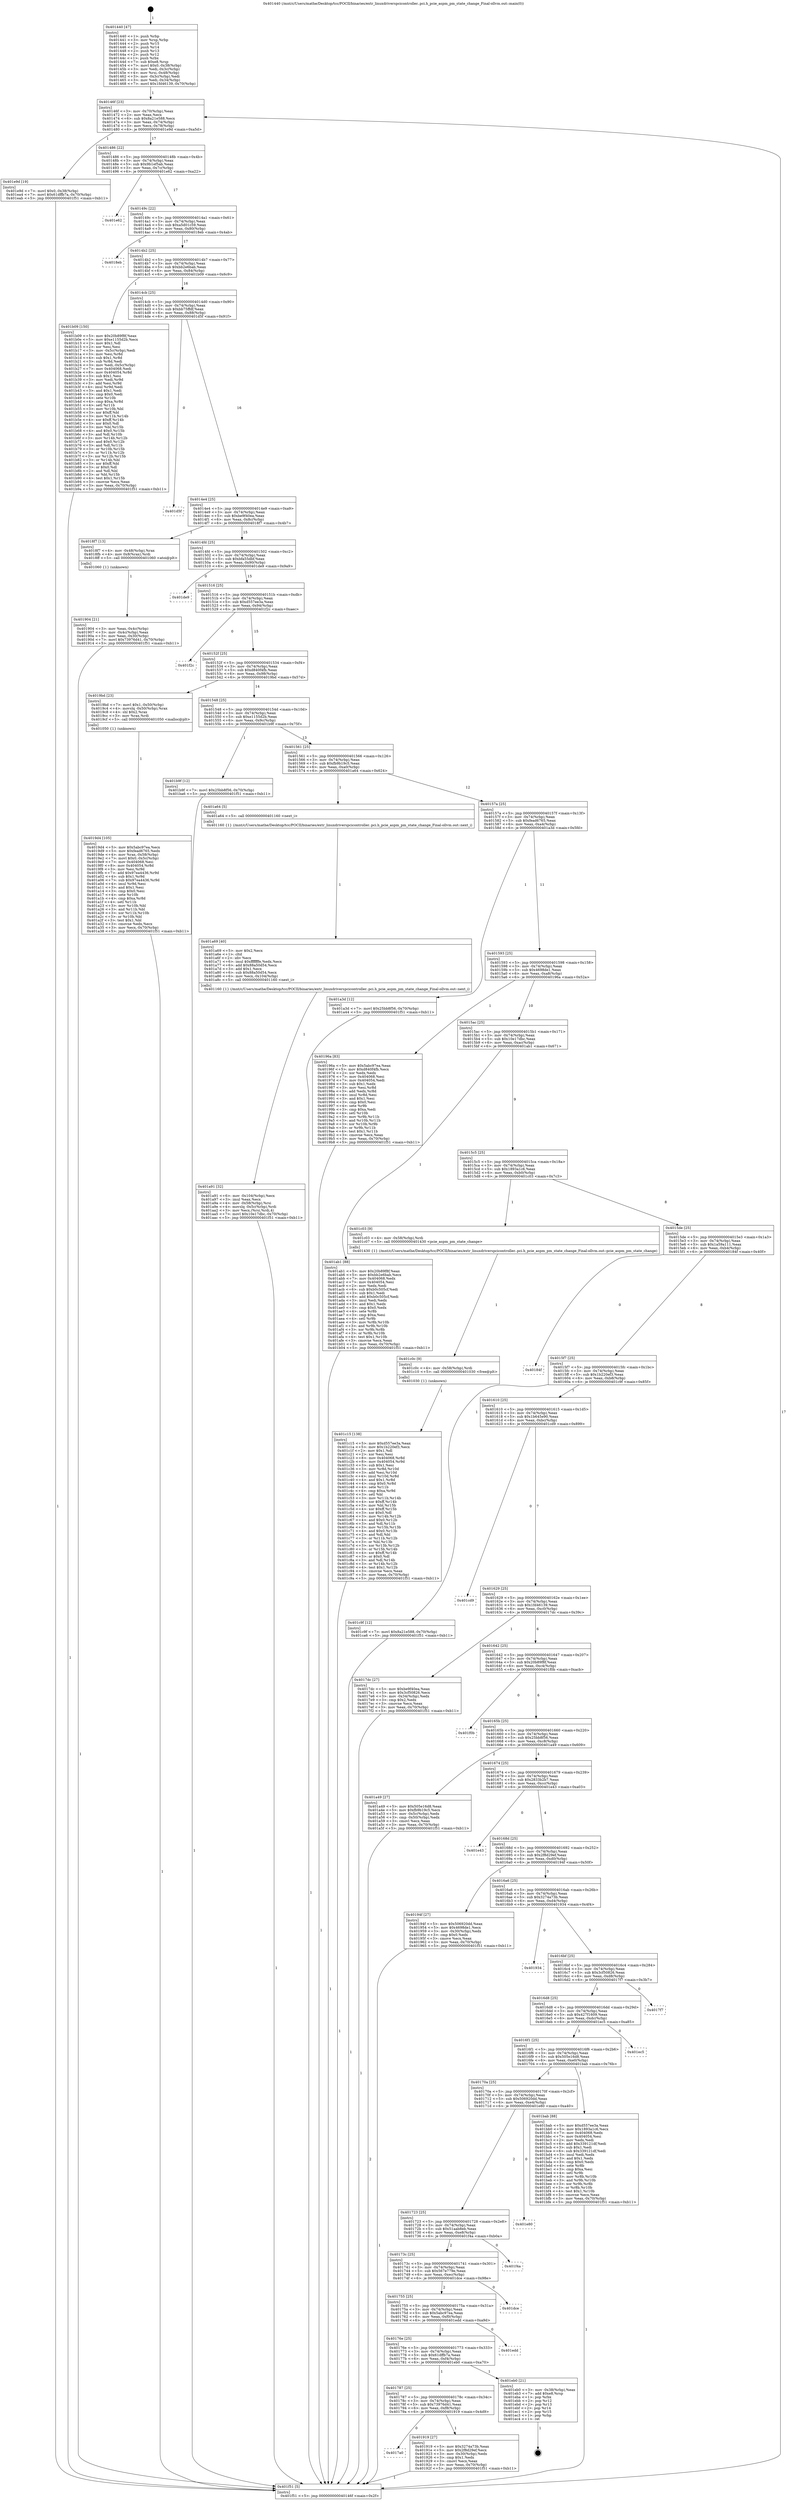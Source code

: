 digraph "0x401440" {
  label = "0x401440 (/mnt/c/Users/mathe/Desktop/tcc/POCII/binaries/extr_linuxdriverspcicontroller..pci.h_pcie_aspm_pm_state_change_Final-ollvm.out::main(0))"
  labelloc = "t"
  node[shape=record]

  Entry [label="",width=0.3,height=0.3,shape=circle,fillcolor=black,style=filled]
  "0x40146f" [label="{
     0x40146f [23]\l
     | [instrs]\l
     &nbsp;&nbsp;0x40146f \<+3\>: mov -0x70(%rbp),%eax\l
     &nbsp;&nbsp;0x401472 \<+2\>: mov %eax,%ecx\l
     &nbsp;&nbsp;0x401474 \<+6\>: sub $0x8a21e588,%ecx\l
     &nbsp;&nbsp;0x40147a \<+3\>: mov %eax,-0x74(%rbp)\l
     &nbsp;&nbsp;0x40147d \<+3\>: mov %ecx,-0x78(%rbp)\l
     &nbsp;&nbsp;0x401480 \<+6\>: je 0000000000401e9d \<main+0xa5d\>\l
  }"]
  "0x401e9d" [label="{
     0x401e9d [19]\l
     | [instrs]\l
     &nbsp;&nbsp;0x401e9d \<+7\>: movl $0x0,-0x38(%rbp)\l
     &nbsp;&nbsp;0x401ea4 \<+7\>: movl $0x61dffb7a,-0x70(%rbp)\l
     &nbsp;&nbsp;0x401eab \<+5\>: jmp 0000000000401f51 \<main+0xb11\>\l
  }"]
  "0x401486" [label="{
     0x401486 [22]\l
     | [instrs]\l
     &nbsp;&nbsp;0x401486 \<+5\>: jmp 000000000040148b \<main+0x4b\>\l
     &nbsp;&nbsp;0x40148b \<+3\>: mov -0x74(%rbp),%eax\l
     &nbsp;&nbsp;0x40148e \<+5\>: sub $0x9b1ef5ab,%eax\l
     &nbsp;&nbsp;0x401493 \<+3\>: mov %eax,-0x7c(%rbp)\l
     &nbsp;&nbsp;0x401496 \<+6\>: je 0000000000401e62 \<main+0xa22\>\l
  }"]
  Exit [label="",width=0.3,height=0.3,shape=circle,fillcolor=black,style=filled,peripheries=2]
  "0x401e62" [label="{
     0x401e62\l
  }", style=dashed]
  "0x40149c" [label="{
     0x40149c [22]\l
     | [instrs]\l
     &nbsp;&nbsp;0x40149c \<+5\>: jmp 00000000004014a1 \<main+0x61\>\l
     &nbsp;&nbsp;0x4014a1 \<+3\>: mov -0x74(%rbp),%eax\l
     &nbsp;&nbsp;0x4014a4 \<+5\>: sub $0xa5d01c59,%eax\l
     &nbsp;&nbsp;0x4014a9 \<+3\>: mov %eax,-0x80(%rbp)\l
     &nbsp;&nbsp;0x4014ac \<+6\>: je 00000000004018eb \<main+0x4ab\>\l
  }"]
  "0x401c15" [label="{
     0x401c15 [138]\l
     | [instrs]\l
     &nbsp;&nbsp;0x401c15 \<+5\>: mov $0xd557ee3a,%eax\l
     &nbsp;&nbsp;0x401c1a \<+5\>: mov $0x1b220ef3,%ecx\l
     &nbsp;&nbsp;0x401c1f \<+2\>: mov $0x1,%dl\l
     &nbsp;&nbsp;0x401c21 \<+2\>: xor %esi,%esi\l
     &nbsp;&nbsp;0x401c23 \<+8\>: mov 0x404068,%r8d\l
     &nbsp;&nbsp;0x401c2b \<+8\>: mov 0x404054,%r9d\l
     &nbsp;&nbsp;0x401c33 \<+3\>: sub $0x1,%esi\l
     &nbsp;&nbsp;0x401c36 \<+3\>: mov %r8d,%r10d\l
     &nbsp;&nbsp;0x401c39 \<+3\>: add %esi,%r10d\l
     &nbsp;&nbsp;0x401c3c \<+4\>: imul %r10d,%r8d\l
     &nbsp;&nbsp;0x401c40 \<+4\>: and $0x1,%r8d\l
     &nbsp;&nbsp;0x401c44 \<+4\>: cmp $0x0,%r8d\l
     &nbsp;&nbsp;0x401c48 \<+4\>: sete %r11b\l
     &nbsp;&nbsp;0x401c4c \<+4\>: cmp $0xa,%r9d\l
     &nbsp;&nbsp;0x401c50 \<+3\>: setl %bl\l
     &nbsp;&nbsp;0x401c53 \<+3\>: mov %r11b,%r14b\l
     &nbsp;&nbsp;0x401c56 \<+4\>: xor $0xff,%r14b\l
     &nbsp;&nbsp;0x401c5a \<+3\>: mov %bl,%r15b\l
     &nbsp;&nbsp;0x401c5d \<+4\>: xor $0xff,%r15b\l
     &nbsp;&nbsp;0x401c61 \<+3\>: xor $0x0,%dl\l
     &nbsp;&nbsp;0x401c64 \<+3\>: mov %r14b,%r12b\l
     &nbsp;&nbsp;0x401c67 \<+4\>: and $0x0,%r12b\l
     &nbsp;&nbsp;0x401c6b \<+3\>: and %dl,%r11b\l
     &nbsp;&nbsp;0x401c6e \<+3\>: mov %r15b,%r13b\l
     &nbsp;&nbsp;0x401c71 \<+4\>: and $0x0,%r13b\l
     &nbsp;&nbsp;0x401c75 \<+2\>: and %dl,%bl\l
     &nbsp;&nbsp;0x401c77 \<+3\>: or %r11b,%r12b\l
     &nbsp;&nbsp;0x401c7a \<+3\>: or %bl,%r13b\l
     &nbsp;&nbsp;0x401c7d \<+3\>: xor %r13b,%r12b\l
     &nbsp;&nbsp;0x401c80 \<+3\>: or %r15b,%r14b\l
     &nbsp;&nbsp;0x401c83 \<+4\>: xor $0xff,%r14b\l
     &nbsp;&nbsp;0x401c87 \<+3\>: or $0x0,%dl\l
     &nbsp;&nbsp;0x401c8a \<+3\>: and %dl,%r14b\l
     &nbsp;&nbsp;0x401c8d \<+3\>: or %r14b,%r12b\l
     &nbsp;&nbsp;0x401c90 \<+4\>: test $0x1,%r12b\l
     &nbsp;&nbsp;0x401c94 \<+3\>: cmovne %ecx,%eax\l
     &nbsp;&nbsp;0x401c97 \<+3\>: mov %eax,-0x70(%rbp)\l
     &nbsp;&nbsp;0x401c9a \<+5\>: jmp 0000000000401f51 \<main+0xb11\>\l
  }"]
  "0x4018eb" [label="{
     0x4018eb\l
  }", style=dashed]
  "0x4014b2" [label="{
     0x4014b2 [25]\l
     | [instrs]\l
     &nbsp;&nbsp;0x4014b2 \<+5\>: jmp 00000000004014b7 \<main+0x77\>\l
     &nbsp;&nbsp;0x4014b7 \<+3\>: mov -0x74(%rbp),%eax\l
     &nbsp;&nbsp;0x4014ba \<+5\>: sub $0xbb2e6bab,%eax\l
     &nbsp;&nbsp;0x4014bf \<+6\>: mov %eax,-0x84(%rbp)\l
     &nbsp;&nbsp;0x4014c5 \<+6\>: je 0000000000401b09 \<main+0x6c9\>\l
  }"]
  "0x401c0c" [label="{
     0x401c0c [9]\l
     | [instrs]\l
     &nbsp;&nbsp;0x401c0c \<+4\>: mov -0x58(%rbp),%rdi\l
     &nbsp;&nbsp;0x401c10 \<+5\>: call 0000000000401030 \<free@plt\>\l
     | [calls]\l
     &nbsp;&nbsp;0x401030 \{1\} (unknown)\l
  }"]
  "0x401b09" [label="{
     0x401b09 [150]\l
     | [instrs]\l
     &nbsp;&nbsp;0x401b09 \<+5\>: mov $0x20b89f8f,%eax\l
     &nbsp;&nbsp;0x401b0e \<+5\>: mov $0xe1155d2b,%ecx\l
     &nbsp;&nbsp;0x401b13 \<+2\>: mov $0x1,%dl\l
     &nbsp;&nbsp;0x401b15 \<+2\>: xor %esi,%esi\l
     &nbsp;&nbsp;0x401b17 \<+3\>: mov -0x5c(%rbp),%edi\l
     &nbsp;&nbsp;0x401b1a \<+3\>: mov %esi,%r8d\l
     &nbsp;&nbsp;0x401b1d \<+4\>: sub $0x1,%r8d\l
     &nbsp;&nbsp;0x401b21 \<+3\>: sub %r8d,%edi\l
     &nbsp;&nbsp;0x401b24 \<+3\>: mov %edi,-0x5c(%rbp)\l
     &nbsp;&nbsp;0x401b27 \<+7\>: mov 0x404068,%edi\l
     &nbsp;&nbsp;0x401b2e \<+8\>: mov 0x404054,%r8d\l
     &nbsp;&nbsp;0x401b36 \<+3\>: sub $0x1,%esi\l
     &nbsp;&nbsp;0x401b39 \<+3\>: mov %edi,%r9d\l
     &nbsp;&nbsp;0x401b3c \<+3\>: add %esi,%r9d\l
     &nbsp;&nbsp;0x401b3f \<+4\>: imul %r9d,%edi\l
     &nbsp;&nbsp;0x401b43 \<+3\>: and $0x1,%edi\l
     &nbsp;&nbsp;0x401b46 \<+3\>: cmp $0x0,%edi\l
     &nbsp;&nbsp;0x401b49 \<+4\>: sete %r10b\l
     &nbsp;&nbsp;0x401b4d \<+4\>: cmp $0xa,%r8d\l
     &nbsp;&nbsp;0x401b51 \<+4\>: setl %r11b\l
     &nbsp;&nbsp;0x401b55 \<+3\>: mov %r10b,%bl\l
     &nbsp;&nbsp;0x401b58 \<+3\>: xor $0xff,%bl\l
     &nbsp;&nbsp;0x401b5b \<+3\>: mov %r11b,%r14b\l
     &nbsp;&nbsp;0x401b5e \<+4\>: xor $0xff,%r14b\l
     &nbsp;&nbsp;0x401b62 \<+3\>: xor $0x0,%dl\l
     &nbsp;&nbsp;0x401b65 \<+3\>: mov %bl,%r15b\l
     &nbsp;&nbsp;0x401b68 \<+4\>: and $0x0,%r15b\l
     &nbsp;&nbsp;0x401b6c \<+3\>: and %dl,%r10b\l
     &nbsp;&nbsp;0x401b6f \<+3\>: mov %r14b,%r12b\l
     &nbsp;&nbsp;0x401b72 \<+4\>: and $0x0,%r12b\l
     &nbsp;&nbsp;0x401b76 \<+3\>: and %dl,%r11b\l
     &nbsp;&nbsp;0x401b79 \<+3\>: or %r10b,%r15b\l
     &nbsp;&nbsp;0x401b7c \<+3\>: or %r11b,%r12b\l
     &nbsp;&nbsp;0x401b7f \<+3\>: xor %r12b,%r15b\l
     &nbsp;&nbsp;0x401b82 \<+3\>: or %r14b,%bl\l
     &nbsp;&nbsp;0x401b85 \<+3\>: xor $0xff,%bl\l
     &nbsp;&nbsp;0x401b88 \<+3\>: or $0x0,%dl\l
     &nbsp;&nbsp;0x401b8b \<+2\>: and %dl,%bl\l
     &nbsp;&nbsp;0x401b8d \<+3\>: or %bl,%r15b\l
     &nbsp;&nbsp;0x401b90 \<+4\>: test $0x1,%r15b\l
     &nbsp;&nbsp;0x401b94 \<+3\>: cmovne %ecx,%eax\l
     &nbsp;&nbsp;0x401b97 \<+3\>: mov %eax,-0x70(%rbp)\l
     &nbsp;&nbsp;0x401b9a \<+5\>: jmp 0000000000401f51 \<main+0xb11\>\l
  }"]
  "0x4014cb" [label="{
     0x4014cb [25]\l
     | [instrs]\l
     &nbsp;&nbsp;0x4014cb \<+5\>: jmp 00000000004014d0 \<main+0x90\>\l
     &nbsp;&nbsp;0x4014d0 \<+3\>: mov -0x74(%rbp),%eax\l
     &nbsp;&nbsp;0x4014d3 \<+5\>: sub $0xbb75ffdf,%eax\l
     &nbsp;&nbsp;0x4014d8 \<+6\>: mov %eax,-0x88(%rbp)\l
     &nbsp;&nbsp;0x4014de \<+6\>: je 0000000000401d5f \<main+0x91f\>\l
  }"]
  "0x401a91" [label="{
     0x401a91 [32]\l
     | [instrs]\l
     &nbsp;&nbsp;0x401a91 \<+6\>: mov -0x104(%rbp),%ecx\l
     &nbsp;&nbsp;0x401a97 \<+3\>: imul %eax,%ecx\l
     &nbsp;&nbsp;0x401a9a \<+4\>: mov -0x58(%rbp),%rsi\l
     &nbsp;&nbsp;0x401a9e \<+4\>: movslq -0x5c(%rbp),%rdi\l
     &nbsp;&nbsp;0x401aa2 \<+3\>: mov %ecx,(%rsi,%rdi,4)\l
     &nbsp;&nbsp;0x401aa5 \<+7\>: movl $0x10e17dbc,-0x70(%rbp)\l
     &nbsp;&nbsp;0x401aac \<+5\>: jmp 0000000000401f51 \<main+0xb11\>\l
  }"]
  "0x401d5f" [label="{
     0x401d5f\l
  }", style=dashed]
  "0x4014e4" [label="{
     0x4014e4 [25]\l
     | [instrs]\l
     &nbsp;&nbsp;0x4014e4 \<+5\>: jmp 00000000004014e9 \<main+0xa9\>\l
     &nbsp;&nbsp;0x4014e9 \<+3\>: mov -0x74(%rbp),%eax\l
     &nbsp;&nbsp;0x4014ec \<+5\>: sub $0xbe9f40ea,%eax\l
     &nbsp;&nbsp;0x4014f1 \<+6\>: mov %eax,-0x8c(%rbp)\l
     &nbsp;&nbsp;0x4014f7 \<+6\>: je 00000000004018f7 \<main+0x4b7\>\l
  }"]
  "0x401a69" [label="{
     0x401a69 [40]\l
     | [instrs]\l
     &nbsp;&nbsp;0x401a69 \<+5\>: mov $0x2,%ecx\l
     &nbsp;&nbsp;0x401a6e \<+1\>: cltd\l
     &nbsp;&nbsp;0x401a6f \<+2\>: idiv %ecx\l
     &nbsp;&nbsp;0x401a71 \<+6\>: imul $0xfffffffe,%edx,%ecx\l
     &nbsp;&nbsp;0x401a77 \<+6\>: add $0x88a50d54,%ecx\l
     &nbsp;&nbsp;0x401a7d \<+3\>: add $0x1,%ecx\l
     &nbsp;&nbsp;0x401a80 \<+6\>: sub $0x88a50d54,%ecx\l
     &nbsp;&nbsp;0x401a86 \<+6\>: mov %ecx,-0x104(%rbp)\l
     &nbsp;&nbsp;0x401a8c \<+5\>: call 0000000000401160 \<next_i\>\l
     | [calls]\l
     &nbsp;&nbsp;0x401160 \{1\} (/mnt/c/Users/mathe/Desktop/tcc/POCII/binaries/extr_linuxdriverspcicontroller..pci.h_pcie_aspm_pm_state_change_Final-ollvm.out::next_i)\l
  }"]
  "0x4018f7" [label="{
     0x4018f7 [13]\l
     | [instrs]\l
     &nbsp;&nbsp;0x4018f7 \<+4\>: mov -0x48(%rbp),%rax\l
     &nbsp;&nbsp;0x4018fb \<+4\>: mov 0x8(%rax),%rdi\l
     &nbsp;&nbsp;0x4018ff \<+5\>: call 0000000000401060 \<atoi@plt\>\l
     | [calls]\l
     &nbsp;&nbsp;0x401060 \{1\} (unknown)\l
  }"]
  "0x4014fd" [label="{
     0x4014fd [25]\l
     | [instrs]\l
     &nbsp;&nbsp;0x4014fd \<+5\>: jmp 0000000000401502 \<main+0xc2\>\l
     &nbsp;&nbsp;0x401502 \<+3\>: mov -0x74(%rbp),%eax\l
     &nbsp;&nbsp;0x401505 \<+5\>: sub $0xbfa55dbf,%eax\l
     &nbsp;&nbsp;0x40150a \<+6\>: mov %eax,-0x90(%rbp)\l
     &nbsp;&nbsp;0x401510 \<+6\>: je 0000000000401de9 \<main+0x9a9\>\l
  }"]
  "0x4019d4" [label="{
     0x4019d4 [105]\l
     | [instrs]\l
     &nbsp;&nbsp;0x4019d4 \<+5\>: mov $0x5abc97ea,%ecx\l
     &nbsp;&nbsp;0x4019d9 \<+5\>: mov $0xfead6765,%edx\l
     &nbsp;&nbsp;0x4019de \<+4\>: mov %rax,-0x58(%rbp)\l
     &nbsp;&nbsp;0x4019e2 \<+7\>: movl $0x0,-0x5c(%rbp)\l
     &nbsp;&nbsp;0x4019e9 \<+7\>: mov 0x404068,%esi\l
     &nbsp;&nbsp;0x4019f0 \<+8\>: mov 0x404054,%r8d\l
     &nbsp;&nbsp;0x4019f8 \<+3\>: mov %esi,%r9d\l
     &nbsp;&nbsp;0x4019fb \<+7\>: add $0x97ea4436,%r9d\l
     &nbsp;&nbsp;0x401a02 \<+4\>: sub $0x1,%r9d\l
     &nbsp;&nbsp;0x401a06 \<+7\>: sub $0x97ea4436,%r9d\l
     &nbsp;&nbsp;0x401a0d \<+4\>: imul %r9d,%esi\l
     &nbsp;&nbsp;0x401a11 \<+3\>: and $0x1,%esi\l
     &nbsp;&nbsp;0x401a14 \<+3\>: cmp $0x0,%esi\l
     &nbsp;&nbsp;0x401a17 \<+4\>: sete %r10b\l
     &nbsp;&nbsp;0x401a1b \<+4\>: cmp $0xa,%r8d\l
     &nbsp;&nbsp;0x401a1f \<+4\>: setl %r11b\l
     &nbsp;&nbsp;0x401a23 \<+3\>: mov %r10b,%bl\l
     &nbsp;&nbsp;0x401a26 \<+3\>: and %r11b,%bl\l
     &nbsp;&nbsp;0x401a29 \<+3\>: xor %r11b,%r10b\l
     &nbsp;&nbsp;0x401a2c \<+3\>: or %r10b,%bl\l
     &nbsp;&nbsp;0x401a2f \<+3\>: test $0x1,%bl\l
     &nbsp;&nbsp;0x401a32 \<+3\>: cmovne %edx,%ecx\l
     &nbsp;&nbsp;0x401a35 \<+3\>: mov %ecx,-0x70(%rbp)\l
     &nbsp;&nbsp;0x401a38 \<+5\>: jmp 0000000000401f51 \<main+0xb11\>\l
  }"]
  "0x401de9" [label="{
     0x401de9\l
  }", style=dashed]
  "0x401516" [label="{
     0x401516 [25]\l
     | [instrs]\l
     &nbsp;&nbsp;0x401516 \<+5\>: jmp 000000000040151b \<main+0xdb\>\l
     &nbsp;&nbsp;0x40151b \<+3\>: mov -0x74(%rbp),%eax\l
     &nbsp;&nbsp;0x40151e \<+5\>: sub $0xd557ee3a,%eax\l
     &nbsp;&nbsp;0x401523 \<+6\>: mov %eax,-0x94(%rbp)\l
     &nbsp;&nbsp;0x401529 \<+6\>: je 0000000000401f2c \<main+0xaec\>\l
  }"]
  "0x4017a0" [label="{
     0x4017a0\l
  }", style=dashed]
  "0x401f2c" [label="{
     0x401f2c\l
  }", style=dashed]
  "0x40152f" [label="{
     0x40152f [25]\l
     | [instrs]\l
     &nbsp;&nbsp;0x40152f \<+5\>: jmp 0000000000401534 \<main+0xf4\>\l
     &nbsp;&nbsp;0x401534 \<+3\>: mov -0x74(%rbp),%eax\l
     &nbsp;&nbsp;0x401537 \<+5\>: sub $0xd840f4fb,%eax\l
     &nbsp;&nbsp;0x40153c \<+6\>: mov %eax,-0x98(%rbp)\l
     &nbsp;&nbsp;0x401542 \<+6\>: je 00000000004019bd \<main+0x57d\>\l
  }"]
  "0x401919" [label="{
     0x401919 [27]\l
     | [instrs]\l
     &nbsp;&nbsp;0x401919 \<+5\>: mov $0x3274a73b,%eax\l
     &nbsp;&nbsp;0x40191e \<+5\>: mov $0x2f8d29ef,%ecx\l
     &nbsp;&nbsp;0x401923 \<+3\>: mov -0x30(%rbp),%edx\l
     &nbsp;&nbsp;0x401926 \<+3\>: cmp $0x1,%edx\l
     &nbsp;&nbsp;0x401929 \<+3\>: cmovl %ecx,%eax\l
     &nbsp;&nbsp;0x40192c \<+3\>: mov %eax,-0x70(%rbp)\l
     &nbsp;&nbsp;0x40192f \<+5\>: jmp 0000000000401f51 \<main+0xb11\>\l
  }"]
  "0x4019bd" [label="{
     0x4019bd [23]\l
     | [instrs]\l
     &nbsp;&nbsp;0x4019bd \<+7\>: movl $0x1,-0x50(%rbp)\l
     &nbsp;&nbsp;0x4019c4 \<+4\>: movslq -0x50(%rbp),%rax\l
     &nbsp;&nbsp;0x4019c8 \<+4\>: shl $0x2,%rax\l
     &nbsp;&nbsp;0x4019cc \<+3\>: mov %rax,%rdi\l
     &nbsp;&nbsp;0x4019cf \<+5\>: call 0000000000401050 \<malloc@plt\>\l
     | [calls]\l
     &nbsp;&nbsp;0x401050 \{1\} (unknown)\l
  }"]
  "0x401548" [label="{
     0x401548 [25]\l
     | [instrs]\l
     &nbsp;&nbsp;0x401548 \<+5\>: jmp 000000000040154d \<main+0x10d\>\l
     &nbsp;&nbsp;0x40154d \<+3\>: mov -0x74(%rbp),%eax\l
     &nbsp;&nbsp;0x401550 \<+5\>: sub $0xe1155d2b,%eax\l
     &nbsp;&nbsp;0x401555 \<+6\>: mov %eax,-0x9c(%rbp)\l
     &nbsp;&nbsp;0x40155b \<+6\>: je 0000000000401b9f \<main+0x75f\>\l
  }"]
  "0x401787" [label="{
     0x401787 [25]\l
     | [instrs]\l
     &nbsp;&nbsp;0x401787 \<+5\>: jmp 000000000040178c \<main+0x34c\>\l
     &nbsp;&nbsp;0x40178c \<+3\>: mov -0x74(%rbp),%eax\l
     &nbsp;&nbsp;0x40178f \<+5\>: sub $0x73976d41,%eax\l
     &nbsp;&nbsp;0x401794 \<+6\>: mov %eax,-0xf8(%rbp)\l
     &nbsp;&nbsp;0x40179a \<+6\>: je 0000000000401919 \<main+0x4d9\>\l
  }"]
  "0x401b9f" [label="{
     0x401b9f [12]\l
     | [instrs]\l
     &nbsp;&nbsp;0x401b9f \<+7\>: movl $0x25bb8f56,-0x70(%rbp)\l
     &nbsp;&nbsp;0x401ba6 \<+5\>: jmp 0000000000401f51 \<main+0xb11\>\l
  }"]
  "0x401561" [label="{
     0x401561 [25]\l
     | [instrs]\l
     &nbsp;&nbsp;0x401561 \<+5\>: jmp 0000000000401566 \<main+0x126\>\l
     &nbsp;&nbsp;0x401566 \<+3\>: mov -0x74(%rbp),%eax\l
     &nbsp;&nbsp;0x401569 \<+5\>: sub $0xfb9b19c5,%eax\l
     &nbsp;&nbsp;0x40156e \<+6\>: mov %eax,-0xa0(%rbp)\l
     &nbsp;&nbsp;0x401574 \<+6\>: je 0000000000401a64 \<main+0x624\>\l
  }"]
  "0x401eb0" [label="{
     0x401eb0 [21]\l
     | [instrs]\l
     &nbsp;&nbsp;0x401eb0 \<+3\>: mov -0x38(%rbp),%eax\l
     &nbsp;&nbsp;0x401eb3 \<+7\>: add $0xe8,%rsp\l
     &nbsp;&nbsp;0x401eba \<+1\>: pop %rbx\l
     &nbsp;&nbsp;0x401ebb \<+2\>: pop %r12\l
     &nbsp;&nbsp;0x401ebd \<+2\>: pop %r13\l
     &nbsp;&nbsp;0x401ebf \<+2\>: pop %r14\l
     &nbsp;&nbsp;0x401ec1 \<+2\>: pop %r15\l
     &nbsp;&nbsp;0x401ec3 \<+1\>: pop %rbp\l
     &nbsp;&nbsp;0x401ec4 \<+1\>: ret\l
  }"]
  "0x401a64" [label="{
     0x401a64 [5]\l
     | [instrs]\l
     &nbsp;&nbsp;0x401a64 \<+5\>: call 0000000000401160 \<next_i\>\l
     | [calls]\l
     &nbsp;&nbsp;0x401160 \{1\} (/mnt/c/Users/mathe/Desktop/tcc/POCII/binaries/extr_linuxdriverspcicontroller..pci.h_pcie_aspm_pm_state_change_Final-ollvm.out::next_i)\l
  }"]
  "0x40157a" [label="{
     0x40157a [25]\l
     | [instrs]\l
     &nbsp;&nbsp;0x40157a \<+5\>: jmp 000000000040157f \<main+0x13f\>\l
     &nbsp;&nbsp;0x40157f \<+3\>: mov -0x74(%rbp),%eax\l
     &nbsp;&nbsp;0x401582 \<+5\>: sub $0xfead6765,%eax\l
     &nbsp;&nbsp;0x401587 \<+6\>: mov %eax,-0xa4(%rbp)\l
     &nbsp;&nbsp;0x40158d \<+6\>: je 0000000000401a3d \<main+0x5fd\>\l
  }"]
  "0x40176e" [label="{
     0x40176e [25]\l
     | [instrs]\l
     &nbsp;&nbsp;0x40176e \<+5\>: jmp 0000000000401773 \<main+0x333\>\l
     &nbsp;&nbsp;0x401773 \<+3\>: mov -0x74(%rbp),%eax\l
     &nbsp;&nbsp;0x401776 \<+5\>: sub $0x61dffb7a,%eax\l
     &nbsp;&nbsp;0x40177b \<+6\>: mov %eax,-0xf4(%rbp)\l
     &nbsp;&nbsp;0x401781 \<+6\>: je 0000000000401eb0 \<main+0xa70\>\l
  }"]
  "0x401a3d" [label="{
     0x401a3d [12]\l
     | [instrs]\l
     &nbsp;&nbsp;0x401a3d \<+7\>: movl $0x25bb8f56,-0x70(%rbp)\l
     &nbsp;&nbsp;0x401a44 \<+5\>: jmp 0000000000401f51 \<main+0xb11\>\l
  }"]
  "0x401593" [label="{
     0x401593 [25]\l
     | [instrs]\l
     &nbsp;&nbsp;0x401593 \<+5\>: jmp 0000000000401598 \<main+0x158\>\l
     &nbsp;&nbsp;0x401598 \<+3\>: mov -0x74(%rbp),%eax\l
     &nbsp;&nbsp;0x40159b \<+5\>: sub $0x4698de1,%eax\l
     &nbsp;&nbsp;0x4015a0 \<+6\>: mov %eax,-0xa8(%rbp)\l
     &nbsp;&nbsp;0x4015a6 \<+6\>: je 000000000040196a \<main+0x52a\>\l
  }"]
  "0x401edd" [label="{
     0x401edd\l
  }", style=dashed]
  "0x40196a" [label="{
     0x40196a [83]\l
     | [instrs]\l
     &nbsp;&nbsp;0x40196a \<+5\>: mov $0x5abc97ea,%eax\l
     &nbsp;&nbsp;0x40196f \<+5\>: mov $0xd840f4fb,%ecx\l
     &nbsp;&nbsp;0x401974 \<+2\>: xor %edx,%edx\l
     &nbsp;&nbsp;0x401976 \<+7\>: mov 0x404068,%esi\l
     &nbsp;&nbsp;0x40197d \<+7\>: mov 0x404054,%edi\l
     &nbsp;&nbsp;0x401984 \<+3\>: sub $0x1,%edx\l
     &nbsp;&nbsp;0x401987 \<+3\>: mov %esi,%r8d\l
     &nbsp;&nbsp;0x40198a \<+3\>: add %edx,%r8d\l
     &nbsp;&nbsp;0x40198d \<+4\>: imul %r8d,%esi\l
     &nbsp;&nbsp;0x401991 \<+3\>: and $0x1,%esi\l
     &nbsp;&nbsp;0x401994 \<+3\>: cmp $0x0,%esi\l
     &nbsp;&nbsp;0x401997 \<+4\>: sete %r9b\l
     &nbsp;&nbsp;0x40199b \<+3\>: cmp $0xa,%edi\l
     &nbsp;&nbsp;0x40199e \<+4\>: setl %r10b\l
     &nbsp;&nbsp;0x4019a2 \<+3\>: mov %r9b,%r11b\l
     &nbsp;&nbsp;0x4019a5 \<+3\>: and %r10b,%r11b\l
     &nbsp;&nbsp;0x4019a8 \<+3\>: xor %r10b,%r9b\l
     &nbsp;&nbsp;0x4019ab \<+3\>: or %r9b,%r11b\l
     &nbsp;&nbsp;0x4019ae \<+4\>: test $0x1,%r11b\l
     &nbsp;&nbsp;0x4019b2 \<+3\>: cmovne %ecx,%eax\l
     &nbsp;&nbsp;0x4019b5 \<+3\>: mov %eax,-0x70(%rbp)\l
     &nbsp;&nbsp;0x4019b8 \<+5\>: jmp 0000000000401f51 \<main+0xb11\>\l
  }"]
  "0x4015ac" [label="{
     0x4015ac [25]\l
     | [instrs]\l
     &nbsp;&nbsp;0x4015ac \<+5\>: jmp 00000000004015b1 \<main+0x171\>\l
     &nbsp;&nbsp;0x4015b1 \<+3\>: mov -0x74(%rbp),%eax\l
     &nbsp;&nbsp;0x4015b4 \<+5\>: sub $0x10e17dbc,%eax\l
     &nbsp;&nbsp;0x4015b9 \<+6\>: mov %eax,-0xac(%rbp)\l
     &nbsp;&nbsp;0x4015bf \<+6\>: je 0000000000401ab1 \<main+0x671\>\l
  }"]
  "0x401755" [label="{
     0x401755 [25]\l
     | [instrs]\l
     &nbsp;&nbsp;0x401755 \<+5\>: jmp 000000000040175a \<main+0x31a\>\l
     &nbsp;&nbsp;0x40175a \<+3\>: mov -0x74(%rbp),%eax\l
     &nbsp;&nbsp;0x40175d \<+5\>: sub $0x5abc97ea,%eax\l
     &nbsp;&nbsp;0x401762 \<+6\>: mov %eax,-0xf0(%rbp)\l
     &nbsp;&nbsp;0x401768 \<+6\>: je 0000000000401edd \<main+0xa9d\>\l
  }"]
  "0x401ab1" [label="{
     0x401ab1 [88]\l
     | [instrs]\l
     &nbsp;&nbsp;0x401ab1 \<+5\>: mov $0x20b89f8f,%eax\l
     &nbsp;&nbsp;0x401ab6 \<+5\>: mov $0xbb2e6bab,%ecx\l
     &nbsp;&nbsp;0x401abb \<+7\>: mov 0x404068,%edx\l
     &nbsp;&nbsp;0x401ac2 \<+7\>: mov 0x404054,%esi\l
     &nbsp;&nbsp;0x401ac9 \<+2\>: mov %edx,%edi\l
     &nbsp;&nbsp;0x401acb \<+6\>: sub $0xb0c505cf,%edi\l
     &nbsp;&nbsp;0x401ad1 \<+3\>: sub $0x1,%edi\l
     &nbsp;&nbsp;0x401ad4 \<+6\>: add $0xb0c505cf,%edi\l
     &nbsp;&nbsp;0x401ada \<+3\>: imul %edi,%edx\l
     &nbsp;&nbsp;0x401add \<+3\>: and $0x1,%edx\l
     &nbsp;&nbsp;0x401ae0 \<+3\>: cmp $0x0,%edx\l
     &nbsp;&nbsp;0x401ae3 \<+4\>: sete %r8b\l
     &nbsp;&nbsp;0x401ae7 \<+3\>: cmp $0xa,%esi\l
     &nbsp;&nbsp;0x401aea \<+4\>: setl %r9b\l
     &nbsp;&nbsp;0x401aee \<+3\>: mov %r8b,%r10b\l
     &nbsp;&nbsp;0x401af1 \<+3\>: and %r9b,%r10b\l
     &nbsp;&nbsp;0x401af4 \<+3\>: xor %r9b,%r8b\l
     &nbsp;&nbsp;0x401af7 \<+3\>: or %r8b,%r10b\l
     &nbsp;&nbsp;0x401afa \<+4\>: test $0x1,%r10b\l
     &nbsp;&nbsp;0x401afe \<+3\>: cmovne %ecx,%eax\l
     &nbsp;&nbsp;0x401b01 \<+3\>: mov %eax,-0x70(%rbp)\l
     &nbsp;&nbsp;0x401b04 \<+5\>: jmp 0000000000401f51 \<main+0xb11\>\l
  }"]
  "0x4015c5" [label="{
     0x4015c5 [25]\l
     | [instrs]\l
     &nbsp;&nbsp;0x4015c5 \<+5\>: jmp 00000000004015ca \<main+0x18a\>\l
     &nbsp;&nbsp;0x4015ca \<+3\>: mov -0x74(%rbp),%eax\l
     &nbsp;&nbsp;0x4015cd \<+5\>: sub $0x1893a1c6,%eax\l
     &nbsp;&nbsp;0x4015d2 \<+6\>: mov %eax,-0xb0(%rbp)\l
     &nbsp;&nbsp;0x4015d8 \<+6\>: je 0000000000401c03 \<main+0x7c3\>\l
  }"]
  "0x401dce" [label="{
     0x401dce\l
  }", style=dashed]
  "0x401c03" [label="{
     0x401c03 [9]\l
     | [instrs]\l
     &nbsp;&nbsp;0x401c03 \<+4\>: mov -0x58(%rbp),%rdi\l
     &nbsp;&nbsp;0x401c07 \<+5\>: call 0000000000401430 \<pcie_aspm_pm_state_change\>\l
     | [calls]\l
     &nbsp;&nbsp;0x401430 \{1\} (/mnt/c/Users/mathe/Desktop/tcc/POCII/binaries/extr_linuxdriverspcicontroller..pci.h_pcie_aspm_pm_state_change_Final-ollvm.out::pcie_aspm_pm_state_change)\l
  }"]
  "0x4015de" [label="{
     0x4015de [25]\l
     | [instrs]\l
     &nbsp;&nbsp;0x4015de \<+5\>: jmp 00000000004015e3 \<main+0x1a3\>\l
     &nbsp;&nbsp;0x4015e3 \<+3\>: mov -0x74(%rbp),%eax\l
     &nbsp;&nbsp;0x4015e6 \<+5\>: sub $0x1a59a111,%eax\l
     &nbsp;&nbsp;0x4015eb \<+6\>: mov %eax,-0xb4(%rbp)\l
     &nbsp;&nbsp;0x4015f1 \<+6\>: je 000000000040184f \<main+0x40f\>\l
  }"]
  "0x40173c" [label="{
     0x40173c [25]\l
     | [instrs]\l
     &nbsp;&nbsp;0x40173c \<+5\>: jmp 0000000000401741 \<main+0x301\>\l
     &nbsp;&nbsp;0x401741 \<+3\>: mov -0x74(%rbp),%eax\l
     &nbsp;&nbsp;0x401744 \<+5\>: sub $0x567e779e,%eax\l
     &nbsp;&nbsp;0x401749 \<+6\>: mov %eax,-0xec(%rbp)\l
     &nbsp;&nbsp;0x40174f \<+6\>: je 0000000000401dce \<main+0x98e\>\l
  }"]
  "0x40184f" [label="{
     0x40184f\l
  }", style=dashed]
  "0x4015f7" [label="{
     0x4015f7 [25]\l
     | [instrs]\l
     &nbsp;&nbsp;0x4015f7 \<+5\>: jmp 00000000004015fc \<main+0x1bc\>\l
     &nbsp;&nbsp;0x4015fc \<+3\>: mov -0x74(%rbp),%eax\l
     &nbsp;&nbsp;0x4015ff \<+5\>: sub $0x1b220ef3,%eax\l
     &nbsp;&nbsp;0x401604 \<+6\>: mov %eax,-0xb8(%rbp)\l
     &nbsp;&nbsp;0x40160a \<+6\>: je 0000000000401c9f \<main+0x85f\>\l
  }"]
  "0x401f4a" [label="{
     0x401f4a\l
  }", style=dashed]
  "0x401c9f" [label="{
     0x401c9f [12]\l
     | [instrs]\l
     &nbsp;&nbsp;0x401c9f \<+7\>: movl $0x8a21e588,-0x70(%rbp)\l
     &nbsp;&nbsp;0x401ca6 \<+5\>: jmp 0000000000401f51 \<main+0xb11\>\l
  }"]
  "0x401610" [label="{
     0x401610 [25]\l
     | [instrs]\l
     &nbsp;&nbsp;0x401610 \<+5\>: jmp 0000000000401615 \<main+0x1d5\>\l
     &nbsp;&nbsp;0x401615 \<+3\>: mov -0x74(%rbp),%eax\l
     &nbsp;&nbsp;0x401618 \<+5\>: sub $0x1b645e90,%eax\l
     &nbsp;&nbsp;0x40161d \<+6\>: mov %eax,-0xbc(%rbp)\l
     &nbsp;&nbsp;0x401623 \<+6\>: je 0000000000401cd9 \<main+0x899\>\l
  }"]
  "0x401723" [label="{
     0x401723 [25]\l
     | [instrs]\l
     &nbsp;&nbsp;0x401723 \<+5\>: jmp 0000000000401728 \<main+0x2e8\>\l
     &nbsp;&nbsp;0x401728 \<+3\>: mov -0x74(%rbp),%eax\l
     &nbsp;&nbsp;0x40172b \<+5\>: sub $0x51aab8eb,%eax\l
     &nbsp;&nbsp;0x401730 \<+6\>: mov %eax,-0xe8(%rbp)\l
     &nbsp;&nbsp;0x401736 \<+6\>: je 0000000000401f4a \<main+0xb0a\>\l
  }"]
  "0x401cd9" [label="{
     0x401cd9\l
  }", style=dashed]
  "0x401629" [label="{
     0x401629 [25]\l
     | [instrs]\l
     &nbsp;&nbsp;0x401629 \<+5\>: jmp 000000000040162e \<main+0x1ee\>\l
     &nbsp;&nbsp;0x40162e \<+3\>: mov -0x74(%rbp),%eax\l
     &nbsp;&nbsp;0x401631 \<+5\>: sub $0x1fd46139,%eax\l
     &nbsp;&nbsp;0x401636 \<+6\>: mov %eax,-0xc0(%rbp)\l
     &nbsp;&nbsp;0x40163c \<+6\>: je 00000000004017dc \<main+0x39c\>\l
  }"]
  "0x401e80" [label="{
     0x401e80\l
  }", style=dashed]
  "0x4017dc" [label="{
     0x4017dc [27]\l
     | [instrs]\l
     &nbsp;&nbsp;0x4017dc \<+5\>: mov $0xbe9f40ea,%eax\l
     &nbsp;&nbsp;0x4017e1 \<+5\>: mov $0x3cf50826,%ecx\l
     &nbsp;&nbsp;0x4017e6 \<+3\>: mov -0x34(%rbp),%edx\l
     &nbsp;&nbsp;0x4017e9 \<+3\>: cmp $0x2,%edx\l
     &nbsp;&nbsp;0x4017ec \<+3\>: cmovne %ecx,%eax\l
     &nbsp;&nbsp;0x4017ef \<+3\>: mov %eax,-0x70(%rbp)\l
     &nbsp;&nbsp;0x4017f2 \<+5\>: jmp 0000000000401f51 \<main+0xb11\>\l
  }"]
  "0x401642" [label="{
     0x401642 [25]\l
     | [instrs]\l
     &nbsp;&nbsp;0x401642 \<+5\>: jmp 0000000000401647 \<main+0x207\>\l
     &nbsp;&nbsp;0x401647 \<+3\>: mov -0x74(%rbp),%eax\l
     &nbsp;&nbsp;0x40164a \<+5\>: sub $0x20b89f8f,%eax\l
     &nbsp;&nbsp;0x40164f \<+6\>: mov %eax,-0xc4(%rbp)\l
     &nbsp;&nbsp;0x401655 \<+6\>: je 0000000000401f0b \<main+0xacb\>\l
  }"]
  "0x401f51" [label="{
     0x401f51 [5]\l
     | [instrs]\l
     &nbsp;&nbsp;0x401f51 \<+5\>: jmp 000000000040146f \<main+0x2f\>\l
  }"]
  "0x401440" [label="{
     0x401440 [47]\l
     | [instrs]\l
     &nbsp;&nbsp;0x401440 \<+1\>: push %rbp\l
     &nbsp;&nbsp;0x401441 \<+3\>: mov %rsp,%rbp\l
     &nbsp;&nbsp;0x401444 \<+2\>: push %r15\l
     &nbsp;&nbsp;0x401446 \<+2\>: push %r14\l
     &nbsp;&nbsp;0x401448 \<+2\>: push %r13\l
     &nbsp;&nbsp;0x40144a \<+2\>: push %r12\l
     &nbsp;&nbsp;0x40144c \<+1\>: push %rbx\l
     &nbsp;&nbsp;0x40144d \<+7\>: sub $0xe8,%rsp\l
     &nbsp;&nbsp;0x401454 \<+7\>: movl $0x0,-0x38(%rbp)\l
     &nbsp;&nbsp;0x40145b \<+3\>: mov %edi,-0x3c(%rbp)\l
     &nbsp;&nbsp;0x40145e \<+4\>: mov %rsi,-0x48(%rbp)\l
     &nbsp;&nbsp;0x401462 \<+3\>: mov -0x3c(%rbp),%edi\l
     &nbsp;&nbsp;0x401465 \<+3\>: mov %edi,-0x34(%rbp)\l
     &nbsp;&nbsp;0x401468 \<+7\>: movl $0x1fd46139,-0x70(%rbp)\l
  }"]
  "0x401904" [label="{
     0x401904 [21]\l
     | [instrs]\l
     &nbsp;&nbsp;0x401904 \<+3\>: mov %eax,-0x4c(%rbp)\l
     &nbsp;&nbsp;0x401907 \<+3\>: mov -0x4c(%rbp),%eax\l
     &nbsp;&nbsp;0x40190a \<+3\>: mov %eax,-0x30(%rbp)\l
     &nbsp;&nbsp;0x40190d \<+7\>: movl $0x73976d41,-0x70(%rbp)\l
     &nbsp;&nbsp;0x401914 \<+5\>: jmp 0000000000401f51 \<main+0xb11\>\l
  }"]
  "0x40170a" [label="{
     0x40170a [25]\l
     | [instrs]\l
     &nbsp;&nbsp;0x40170a \<+5\>: jmp 000000000040170f \<main+0x2cf\>\l
     &nbsp;&nbsp;0x40170f \<+3\>: mov -0x74(%rbp),%eax\l
     &nbsp;&nbsp;0x401712 \<+5\>: sub $0x506920dd,%eax\l
     &nbsp;&nbsp;0x401717 \<+6\>: mov %eax,-0xe4(%rbp)\l
     &nbsp;&nbsp;0x40171d \<+6\>: je 0000000000401e80 \<main+0xa40\>\l
  }"]
  "0x401f0b" [label="{
     0x401f0b\l
  }", style=dashed]
  "0x40165b" [label="{
     0x40165b [25]\l
     | [instrs]\l
     &nbsp;&nbsp;0x40165b \<+5\>: jmp 0000000000401660 \<main+0x220\>\l
     &nbsp;&nbsp;0x401660 \<+3\>: mov -0x74(%rbp),%eax\l
     &nbsp;&nbsp;0x401663 \<+5\>: sub $0x25bb8f56,%eax\l
     &nbsp;&nbsp;0x401668 \<+6\>: mov %eax,-0xc8(%rbp)\l
     &nbsp;&nbsp;0x40166e \<+6\>: je 0000000000401a49 \<main+0x609\>\l
  }"]
  "0x401bab" [label="{
     0x401bab [88]\l
     | [instrs]\l
     &nbsp;&nbsp;0x401bab \<+5\>: mov $0xd557ee3a,%eax\l
     &nbsp;&nbsp;0x401bb0 \<+5\>: mov $0x1893a1c6,%ecx\l
     &nbsp;&nbsp;0x401bb5 \<+7\>: mov 0x404068,%edx\l
     &nbsp;&nbsp;0x401bbc \<+7\>: mov 0x404054,%esi\l
     &nbsp;&nbsp;0x401bc3 \<+2\>: mov %edx,%edi\l
     &nbsp;&nbsp;0x401bc5 \<+6\>: add $0x339121df,%edi\l
     &nbsp;&nbsp;0x401bcb \<+3\>: sub $0x1,%edi\l
     &nbsp;&nbsp;0x401bce \<+6\>: sub $0x339121df,%edi\l
     &nbsp;&nbsp;0x401bd4 \<+3\>: imul %edi,%edx\l
     &nbsp;&nbsp;0x401bd7 \<+3\>: and $0x1,%edx\l
     &nbsp;&nbsp;0x401bda \<+3\>: cmp $0x0,%edx\l
     &nbsp;&nbsp;0x401bdd \<+4\>: sete %r8b\l
     &nbsp;&nbsp;0x401be1 \<+3\>: cmp $0xa,%esi\l
     &nbsp;&nbsp;0x401be4 \<+4\>: setl %r9b\l
     &nbsp;&nbsp;0x401be8 \<+3\>: mov %r8b,%r10b\l
     &nbsp;&nbsp;0x401beb \<+3\>: and %r9b,%r10b\l
     &nbsp;&nbsp;0x401bee \<+3\>: xor %r9b,%r8b\l
     &nbsp;&nbsp;0x401bf1 \<+3\>: or %r8b,%r10b\l
     &nbsp;&nbsp;0x401bf4 \<+4\>: test $0x1,%r10b\l
     &nbsp;&nbsp;0x401bf8 \<+3\>: cmovne %ecx,%eax\l
     &nbsp;&nbsp;0x401bfb \<+3\>: mov %eax,-0x70(%rbp)\l
     &nbsp;&nbsp;0x401bfe \<+5\>: jmp 0000000000401f51 \<main+0xb11\>\l
  }"]
  "0x401a49" [label="{
     0x401a49 [27]\l
     | [instrs]\l
     &nbsp;&nbsp;0x401a49 \<+5\>: mov $0x505e16d8,%eax\l
     &nbsp;&nbsp;0x401a4e \<+5\>: mov $0xfb9b19c5,%ecx\l
     &nbsp;&nbsp;0x401a53 \<+3\>: mov -0x5c(%rbp),%edx\l
     &nbsp;&nbsp;0x401a56 \<+3\>: cmp -0x50(%rbp),%edx\l
     &nbsp;&nbsp;0x401a59 \<+3\>: cmovl %ecx,%eax\l
     &nbsp;&nbsp;0x401a5c \<+3\>: mov %eax,-0x70(%rbp)\l
     &nbsp;&nbsp;0x401a5f \<+5\>: jmp 0000000000401f51 \<main+0xb11\>\l
  }"]
  "0x401674" [label="{
     0x401674 [25]\l
     | [instrs]\l
     &nbsp;&nbsp;0x401674 \<+5\>: jmp 0000000000401679 \<main+0x239\>\l
     &nbsp;&nbsp;0x401679 \<+3\>: mov -0x74(%rbp),%eax\l
     &nbsp;&nbsp;0x40167c \<+5\>: sub $0x2833b2b7,%eax\l
     &nbsp;&nbsp;0x401681 \<+6\>: mov %eax,-0xcc(%rbp)\l
     &nbsp;&nbsp;0x401687 \<+6\>: je 0000000000401e43 \<main+0xa03\>\l
  }"]
  "0x4016f1" [label="{
     0x4016f1 [25]\l
     | [instrs]\l
     &nbsp;&nbsp;0x4016f1 \<+5\>: jmp 00000000004016f6 \<main+0x2b6\>\l
     &nbsp;&nbsp;0x4016f6 \<+3\>: mov -0x74(%rbp),%eax\l
     &nbsp;&nbsp;0x4016f9 \<+5\>: sub $0x505e16d8,%eax\l
     &nbsp;&nbsp;0x4016fe \<+6\>: mov %eax,-0xe0(%rbp)\l
     &nbsp;&nbsp;0x401704 \<+6\>: je 0000000000401bab \<main+0x76b\>\l
  }"]
  "0x401e43" [label="{
     0x401e43\l
  }", style=dashed]
  "0x40168d" [label="{
     0x40168d [25]\l
     | [instrs]\l
     &nbsp;&nbsp;0x40168d \<+5\>: jmp 0000000000401692 \<main+0x252\>\l
     &nbsp;&nbsp;0x401692 \<+3\>: mov -0x74(%rbp),%eax\l
     &nbsp;&nbsp;0x401695 \<+5\>: sub $0x2f8d29ef,%eax\l
     &nbsp;&nbsp;0x40169a \<+6\>: mov %eax,-0xd0(%rbp)\l
     &nbsp;&nbsp;0x4016a0 \<+6\>: je 000000000040194f \<main+0x50f\>\l
  }"]
  "0x401ec5" [label="{
     0x401ec5\l
  }", style=dashed]
  "0x40194f" [label="{
     0x40194f [27]\l
     | [instrs]\l
     &nbsp;&nbsp;0x40194f \<+5\>: mov $0x506920dd,%eax\l
     &nbsp;&nbsp;0x401954 \<+5\>: mov $0x4698de1,%ecx\l
     &nbsp;&nbsp;0x401959 \<+3\>: mov -0x30(%rbp),%edx\l
     &nbsp;&nbsp;0x40195c \<+3\>: cmp $0x0,%edx\l
     &nbsp;&nbsp;0x40195f \<+3\>: cmove %ecx,%eax\l
     &nbsp;&nbsp;0x401962 \<+3\>: mov %eax,-0x70(%rbp)\l
     &nbsp;&nbsp;0x401965 \<+5\>: jmp 0000000000401f51 \<main+0xb11\>\l
  }"]
  "0x4016a6" [label="{
     0x4016a6 [25]\l
     | [instrs]\l
     &nbsp;&nbsp;0x4016a6 \<+5\>: jmp 00000000004016ab \<main+0x26b\>\l
     &nbsp;&nbsp;0x4016ab \<+3\>: mov -0x74(%rbp),%eax\l
     &nbsp;&nbsp;0x4016ae \<+5\>: sub $0x3274a73b,%eax\l
     &nbsp;&nbsp;0x4016b3 \<+6\>: mov %eax,-0xd4(%rbp)\l
     &nbsp;&nbsp;0x4016b9 \<+6\>: je 0000000000401934 \<main+0x4f4\>\l
  }"]
  "0x4016d8" [label="{
     0x4016d8 [25]\l
     | [instrs]\l
     &nbsp;&nbsp;0x4016d8 \<+5\>: jmp 00000000004016dd \<main+0x29d\>\l
     &nbsp;&nbsp;0x4016dd \<+3\>: mov -0x74(%rbp),%eax\l
     &nbsp;&nbsp;0x4016e0 \<+5\>: sub $0x427f1609,%eax\l
     &nbsp;&nbsp;0x4016e5 \<+6\>: mov %eax,-0xdc(%rbp)\l
     &nbsp;&nbsp;0x4016eb \<+6\>: je 0000000000401ec5 \<main+0xa85\>\l
  }"]
  "0x401934" [label="{
     0x401934\l
  }", style=dashed]
  "0x4016bf" [label="{
     0x4016bf [25]\l
     | [instrs]\l
     &nbsp;&nbsp;0x4016bf \<+5\>: jmp 00000000004016c4 \<main+0x284\>\l
     &nbsp;&nbsp;0x4016c4 \<+3\>: mov -0x74(%rbp),%eax\l
     &nbsp;&nbsp;0x4016c7 \<+5\>: sub $0x3cf50826,%eax\l
     &nbsp;&nbsp;0x4016cc \<+6\>: mov %eax,-0xd8(%rbp)\l
     &nbsp;&nbsp;0x4016d2 \<+6\>: je 00000000004017f7 \<main+0x3b7\>\l
  }"]
  "0x4017f7" [label="{
     0x4017f7\l
  }", style=dashed]
  Entry -> "0x401440" [label=" 1"]
  "0x40146f" -> "0x401e9d" [label=" 1"]
  "0x40146f" -> "0x401486" [label=" 17"]
  "0x401eb0" -> Exit [label=" 1"]
  "0x401486" -> "0x401e62" [label=" 0"]
  "0x401486" -> "0x40149c" [label=" 17"]
  "0x401e9d" -> "0x401f51" [label=" 1"]
  "0x40149c" -> "0x4018eb" [label=" 0"]
  "0x40149c" -> "0x4014b2" [label=" 17"]
  "0x401c9f" -> "0x401f51" [label=" 1"]
  "0x4014b2" -> "0x401b09" [label=" 1"]
  "0x4014b2" -> "0x4014cb" [label=" 16"]
  "0x401c15" -> "0x401f51" [label=" 1"]
  "0x4014cb" -> "0x401d5f" [label=" 0"]
  "0x4014cb" -> "0x4014e4" [label=" 16"]
  "0x401c0c" -> "0x401c15" [label=" 1"]
  "0x4014e4" -> "0x4018f7" [label=" 1"]
  "0x4014e4" -> "0x4014fd" [label=" 15"]
  "0x401c03" -> "0x401c0c" [label=" 1"]
  "0x4014fd" -> "0x401de9" [label=" 0"]
  "0x4014fd" -> "0x401516" [label=" 15"]
  "0x401bab" -> "0x401f51" [label=" 1"]
  "0x401516" -> "0x401f2c" [label=" 0"]
  "0x401516" -> "0x40152f" [label=" 15"]
  "0x401b9f" -> "0x401f51" [label=" 1"]
  "0x40152f" -> "0x4019bd" [label=" 1"]
  "0x40152f" -> "0x401548" [label=" 14"]
  "0x401b09" -> "0x401f51" [label=" 1"]
  "0x401548" -> "0x401b9f" [label=" 1"]
  "0x401548" -> "0x401561" [label=" 13"]
  "0x401a91" -> "0x401f51" [label=" 1"]
  "0x401561" -> "0x401a64" [label=" 1"]
  "0x401561" -> "0x40157a" [label=" 12"]
  "0x401a69" -> "0x401a91" [label=" 1"]
  "0x40157a" -> "0x401a3d" [label=" 1"]
  "0x40157a" -> "0x401593" [label=" 11"]
  "0x401a49" -> "0x401f51" [label=" 2"]
  "0x401593" -> "0x40196a" [label=" 1"]
  "0x401593" -> "0x4015ac" [label=" 10"]
  "0x401a3d" -> "0x401f51" [label=" 1"]
  "0x4015ac" -> "0x401ab1" [label=" 1"]
  "0x4015ac" -> "0x4015c5" [label=" 9"]
  "0x4019bd" -> "0x4019d4" [label=" 1"]
  "0x4015c5" -> "0x401c03" [label=" 1"]
  "0x4015c5" -> "0x4015de" [label=" 8"]
  "0x40196a" -> "0x401f51" [label=" 1"]
  "0x4015de" -> "0x40184f" [label=" 0"]
  "0x4015de" -> "0x4015f7" [label=" 8"]
  "0x401919" -> "0x401f51" [label=" 1"]
  "0x4015f7" -> "0x401c9f" [label=" 1"]
  "0x4015f7" -> "0x401610" [label=" 7"]
  "0x401787" -> "0x4017a0" [label=" 0"]
  "0x401610" -> "0x401cd9" [label=" 0"]
  "0x401610" -> "0x401629" [label=" 7"]
  "0x401ab1" -> "0x401f51" [label=" 1"]
  "0x401629" -> "0x4017dc" [label=" 1"]
  "0x401629" -> "0x401642" [label=" 6"]
  "0x4017dc" -> "0x401f51" [label=" 1"]
  "0x401440" -> "0x40146f" [label=" 1"]
  "0x401f51" -> "0x40146f" [label=" 17"]
  "0x4018f7" -> "0x401904" [label=" 1"]
  "0x401904" -> "0x401f51" [label=" 1"]
  "0x40176e" -> "0x401787" [label=" 1"]
  "0x401642" -> "0x401f0b" [label=" 0"]
  "0x401642" -> "0x40165b" [label=" 6"]
  "0x401a64" -> "0x401a69" [label=" 1"]
  "0x40165b" -> "0x401a49" [label=" 2"]
  "0x40165b" -> "0x401674" [label=" 4"]
  "0x401755" -> "0x40176e" [label=" 2"]
  "0x401674" -> "0x401e43" [label=" 0"]
  "0x401674" -> "0x40168d" [label=" 4"]
  "0x4019d4" -> "0x401f51" [label=" 1"]
  "0x40168d" -> "0x40194f" [label=" 1"]
  "0x40168d" -> "0x4016a6" [label=" 3"]
  "0x40173c" -> "0x401755" [label=" 2"]
  "0x4016a6" -> "0x401934" [label=" 0"]
  "0x4016a6" -> "0x4016bf" [label=" 3"]
  "0x40194f" -> "0x401f51" [label=" 1"]
  "0x4016bf" -> "0x4017f7" [label=" 0"]
  "0x4016bf" -> "0x4016d8" [label=" 3"]
  "0x40173c" -> "0x401dce" [label=" 0"]
  "0x4016d8" -> "0x401ec5" [label=" 0"]
  "0x4016d8" -> "0x4016f1" [label=" 3"]
  "0x401755" -> "0x401edd" [label=" 0"]
  "0x4016f1" -> "0x401bab" [label=" 1"]
  "0x4016f1" -> "0x40170a" [label=" 2"]
  "0x40176e" -> "0x401eb0" [label=" 1"]
  "0x40170a" -> "0x401e80" [label=" 0"]
  "0x40170a" -> "0x401723" [label=" 2"]
  "0x401787" -> "0x401919" [label=" 1"]
  "0x401723" -> "0x401f4a" [label=" 0"]
  "0x401723" -> "0x40173c" [label=" 2"]
}
